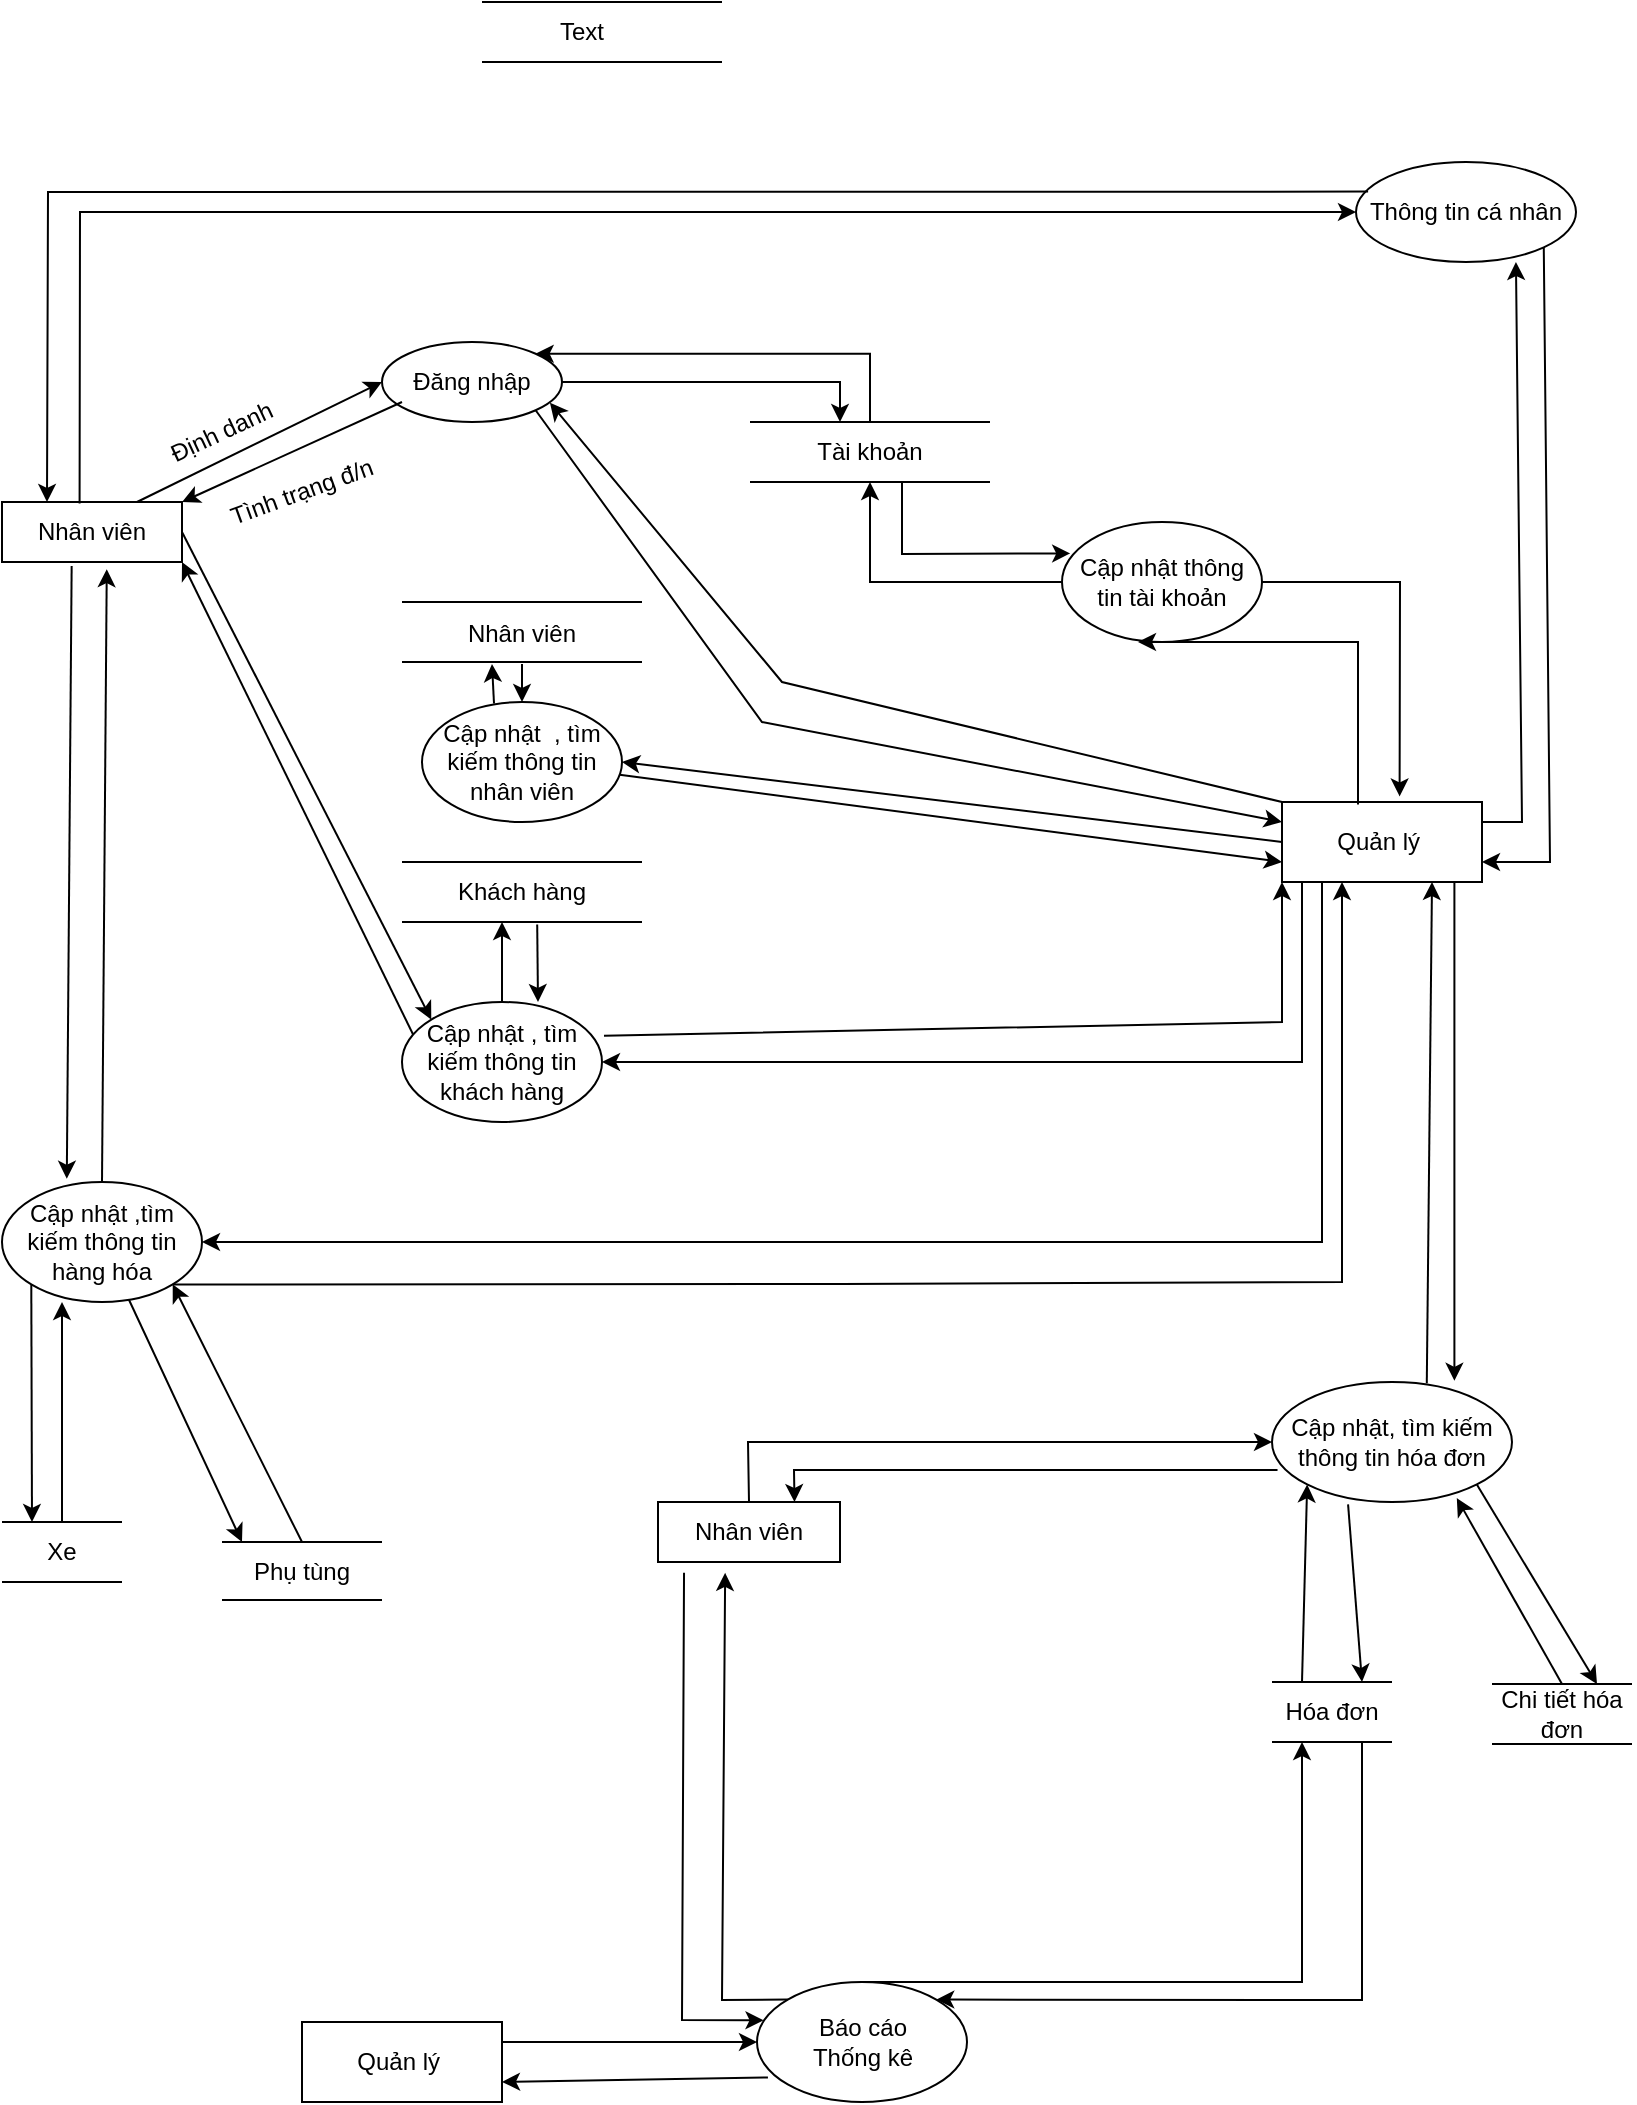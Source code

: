 <mxfile version="16.2.4" type="github">
  <diagram id="CRrUcG-OaceEVfoaWrB0" name="Page-1">
    <mxGraphModel dx="1483" dy="1950" grid="1" gridSize="10" guides="1" tooltips="1" connect="1" arrows="1" fold="1" page="1" pageScale="1" pageWidth="827" pageHeight="1169" math="0" shadow="0">
      <root>
        <mxCell id="0" />
        <mxCell id="1" parent="0" />
        <mxCell id="pGEqDHzPhv_WXOmqRF8S-2" value="Nhân viên" style="rounded=0;whiteSpace=wrap;html=1;" parent="1" vertex="1">
          <mxGeometry x="40" y="90" width="90" height="30" as="geometry" />
        </mxCell>
        <mxCell id="pGEqDHzPhv_WXOmqRF8S-3" value="Quản lý&amp;nbsp;" style="rounded=0;whiteSpace=wrap;html=1;" parent="1" vertex="1">
          <mxGeometry x="680" y="240" width="100" height="40" as="geometry" />
        </mxCell>
        <mxCell id="lzUgmdYZcJT0e4zBoWw8-7" style="edgeStyle=orthogonalEdgeStyle;rounded=0;orthogonalLoop=1;jettySize=auto;html=1;entryX=0.25;entryY=0;entryDx=0;entryDy=0;" parent="1" source="pGEqDHzPhv_WXOmqRF8S-5" target="pGEqDHzPhv_WXOmqRF8S-20" edge="1">
          <mxGeometry relative="1" as="geometry">
            <mxPoint x="390" y="30" as="targetPoint" />
          </mxGeometry>
        </mxCell>
        <mxCell id="pGEqDHzPhv_WXOmqRF8S-5" value="Đăng nhập" style="ellipse;whiteSpace=wrap;html=1;" parent="1" vertex="1">
          <mxGeometry x="230" y="10" width="90" height="40" as="geometry" />
        </mxCell>
        <mxCell id="pGEqDHzPhv_WXOmqRF8S-6" value="" style="endArrow=classic;html=1;rounded=0;entryX=0;entryY=0.5;entryDx=0;entryDy=0;exitX=0.75;exitY=0;exitDx=0;exitDy=0;" parent="1" source="pGEqDHzPhv_WXOmqRF8S-2" target="pGEqDHzPhv_WXOmqRF8S-5" edge="1">
          <mxGeometry width="50" height="50" relative="1" as="geometry">
            <mxPoint x="250" y="300" as="sourcePoint" />
            <mxPoint x="300" y="250" as="targetPoint" />
          </mxGeometry>
        </mxCell>
        <mxCell id="pGEqDHzPhv_WXOmqRF8S-7" value="" style="endArrow=classic;html=1;rounded=0;entryX=1;entryY=0;entryDx=0;entryDy=0;" parent="1" target="pGEqDHzPhv_WXOmqRF8S-2" edge="1">
          <mxGeometry width="50" height="50" relative="1" as="geometry">
            <mxPoint x="240" y="40" as="sourcePoint" />
            <mxPoint x="300" y="250" as="targetPoint" />
          </mxGeometry>
        </mxCell>
        <mxCell id="pGEqDHzPhv_WXOmqRF8S-13" value="Định danh" style="text;html=1;strokeColor=none;fillColor=none;align=center;verticalAlign=middle;whiteSpace=wrap;rounded=0;rotation=-25;" parent="1" vertex="1">
          <mxGeometry x="120" y="40" width="60" height="30" as="geometry" />
        </mxCell>
        <mxCell id="pGEqDHzPhv_WXOmqRF8S-14" value="Tình trạng đ/n" style="text;html=1;strokeColor=none;fillColor=none;align=center;verticalAlign=middle;whiteSpace=wrap;rounded=0;rotation=-20;" parent="1" vertex="1">
          <mxGeometry x="150" y="70" width="80" height="30" as="geometry" />
        </mxCell>
        <mxCell id="pGEqDHzPhv_WXOmqRF8S-15" value="" style="endArrow=none;html=1;rounded=0;" parent="1" edge="1">
          <mxGeometry width="50" height="50" relative="1" as="geometry">
            <mxPoint x="280" y="-160" as="sourcePoint" />
            <mxPoint x="400" y="-160" as="targetPoint" />
          </mxGeometry>
        </mxCell>
        <mxCell id="pGEqDHzPhv_WXOmqRF8S-16" value="" style="endArrow=none;html=1;rounded=0;" parent="1" edge="1">
          <mxGeometry width="50" height="50" relative="1" as="geometry">
            <mxPoint x="280" y="-130" as="sourcePoint" />
            <mxPoint x="400" y="-130" as="targetPoint" />
          </mxGeometry>
        </mxCell>
        <mxCell id="pGEqDHzPhv_WXOmqRF8S-17" value="Text" style="text;html=1;strokeColor=none;fillColor=none;align=center;verticalAlign=middle;whiteSpace=wrap;rounded=0;" parent="1" vertex="1">
          <mxGeometry x="300" y="-160" width="60" height="30" as="geometry" />
        </mxCell>
        <mxCell id="pGEqDHzPhv_WXOmqRF8S-18" value="" style="endArrow=none;html=1;rounded=0;" parent="1" edge="1">
          <mxGeometry width="50" height="50" relative="1" as="geometry">
            <mxPoint x="414" y="50" as="sourcePoint" />
            <mxPoint x="534" y="50" as="targetPoint" />
          </mxGeometry>
        </mxCell>
        <mxCell id="pGEqDHzPhv_WXOmqRF8S-19" value="" style="endArrow=none;html=1;rounded=0;" parent="1" edge="1">
          <mxGeometry width="50" height="50" relative="1" as="geometry">
            <mxPoint x="414" y="80" as="sourcePoint" />
            <mxPoint x="534" y="80" as="targetPoint" />
          </mxGeometry>
        </mxCell>
        <mxCell id="lzUgmdYZcJT0e4zBoWw8-12" style="edgeStyle=orthogonalEdgeStyle;rounded=0;orthogonalLoop=1;jettySize=auto;html=1;entryX=1;entryY=0;entryDx=0;entryDy=0;" parent="1" source="pGEqDHzPhv_WXOmqRF8S-20" target="pGEqDHzPhv_WXOmqRF8S-5" edge="1">
          <mxGeometry relative="1" as="geometry">
            <mxPoint x="474" y="10" as="targetPoint" />
            <Array as="points">
              <mxPoint x="474" y="16" />
            </Array>
          </mxGeometry>
        </mxCell>
        <mxCell id="pGEqDHzPhv_WXOmqRF8S-20" value="Tài khoản" style="text;html=1;strokeColor=none;fillColor=none;align=center;verticalAlign=middle;whiteSpace=wrap;rounded=0;" parent="1" vertex="1">
          <mxGeometry x="444" y="50" width="60" height="30" as="geometry" />
        </mxCell>
        <mxCell id="pGEqDHzPhv_WXOmqRF8S-22" value="" style="endArrow=classic;html=1;rounded=0;entryX=0;entryY=0;entryDx=0;entryDy=0;exitX=1;exitY=0.5;exitDx=0;exitDy=0;" parent="1" source="pGEqDHzPhv_WXOmqRF8S-2" target="pGEqDHzPhv_WXOmqRF8S-24" edge="1">
          <mxGeometry width="50" height="50" relative="1" as="geometry">
            <mxPoint x="250" y="220" as="sourcePoint" />
            <mxPoint x="264.645" y="138.787" as="targetPoint" />
          </mxGeometry>
        </mxCell>
        <mxCell id="pGEqDHzPhv_WXOmqRF8S-23" value="" style="endArrow=classic;html=1;rounded=0;entryX=1;entryY=1;entryDx=0;entryDy=0;exitX=0.064;exitY=0.3;exitDx=0;exitDy=0;exitPerimeter=0;" parent="1" source="pGEqDHzPhv_WXOmqRF8S-24" target="pGEqDHzPhv_WXOmqRF8S-2" edge="1">
          <mxGeometry width="50" height="50" relative="1" as="geometry">
            <mxPoint x="160" y="340" as="sourcePoint" />
            <mxPoint x="300" y="170" as="targetPoint" />
          </mxGeometry>
        </mxCell>
        <mxCell id="lzUgmdYZcJT0e4zBoWw8-23" value="" style="edgeStyle=orthogonalEdgeStyle;rounded=0;orthogonalLoop=1;jettySize=auto;html=1;" parent="1" source="pGEqDHzPhv_WXOmqRF8S-24" target="lzUgmdYZcJT0e4zBoWw8-22" edge="1">
          <mxGeometry relative="1" as="geometry">
            <Array as="points">
              <mxPoint x="290" y="310" />
              <mxPoint x="290" y="310" />
            </Array>
          </mxGeometry>
        </mxCell>
        <mxCell id="pGEqDHzPhv_WXOmqRF8S-24" value="Cập nhật , tìm kiếm thông tin khách hàng" style="ellipse;whiteSpace=wrap;html=1;" parent="1" vertex="1">
          <mxGeometry x="240" y="340" width="100" height="60" as="geometry" />
        </mxCell>
        <mxCell id="pGEqDHzPhv_WXOmqRF8S-25" value="Cập nhật ,tìm kiếm&amp;nbsp;thông tin hàng hóa" style="ellipse;whiteSpace=wrap;html=1;" parent="1" vertex="1">
          <mxGeometry x="40" y="430" width="100" height="60" as="geometry" />
        </mxCell>
        <mxCell id="lzUgmdYZcJT0e4zBoWw8-1" value="" style="endArrow=none;html=1;rounded=0;" parent="1" edge="1">
          <mxGeometry width="50" height="50" relative="1" as="geometry">
            <mxPoint x="240" y="140" as="sourcePoint" />
            <mxPoint x="360" y="140" as="targetPoint" />
          </mxGeometry>
        </mxCell>
        <mxCell id="lzUgmdYZcJT0e4zBoWw8-2" value="" style="endArrow=none;html=1;rounded=0;" parent="1" edge="1">
          <mxGeometry width="50" height="50" relative="1" as="geometry">
            <mxPoint x="240" y="170" as="sourcePoint" />
            <mxPoint x="360" y="170" as="targetPoint" />
            <Array as="points">
              <mxPoint x="286" y="170" />
            </Array>
          </mxGeometry>
        </mxCell>
        <mxCell id="lzUgmdYZcJT0e4zBoWw8-14" style="edgeStyle=orthogonalEdgeStyle;rounded=0;orthogonalLoop=1;jettySize=auto;html=1;exitX=0.5;exitY=1;exitDx=0;exitDy=0;entryX=0.5;entryY=0;entryDx=0;entryDy=0;" parent="1" source="lzUgmdYZcJT0e4zBoWw8-3" target="lzUgmdYZcJT0e4zBoWw8-13" edge="1">
          <mxGeometry relative="1" as="geometry" />
        </mxCell>
        <mxCell id="lzUgmdYZcJT0e4zBoWw8-3" value="Nhân viên" style="text;html=1;strokeColor=none;fillColor=none;align=center;verticalAlign=middle;whiteSpace=wrap;rounded=0;" parent="1" vertex="1">
          <mxGeometry x="270" y="141" width="60" height="30" as="geometry" />
        </mxCell>
        <mxCell id="lzUgmdYZcJT0e4zBoWw8-4" value="" style="endArrow=classic;html=1;rounded=0;entryX=0.933;entryY=0.76;entryDx=0;entryDy=0;entryPerimeter=0;exitX=0;exitY=0;exitDx=0;exitDy=0;" parent="1" source="pGEqDHzPhv_WXOmqRF8S-3" target="pGEqDHzPhv_WXOmqRF8S-5" edge="1">
          <mxGeometry width="50" height="50" relative="1" as="geometry">
            <mxPoint x="470" y="280" as="sourcePoint" />
            <mxPoint x="520" y="230" as="targetPoint" />
            <Array as="points">
              <mxPoint x="430" y="180" />
            </Array>
          </mxGeometry>
        </mxCell>
        <mxCell id="lzUgmdYZcJT0e4zBoWw8-5" value="" style="endArrow=classic;html=1;rounded=0;entryX=0;entryY=0.25;entryDx=0;entryDy=0;exitX=1;exitY=1;exitDx=0;exitDy=0;" parent="1" source="pGEqDHzPhv_WXOmqRF8S-5" target="pGEqDHzPhv_WXOmqRF8S-3" edge="1">
          <mxGeometry width="50" height="50" relative="1" as="geometry">
            <mxPoint x="470" y="280" as="sourcePoint" />
            <mxPoint x="520" y="230" as="targetPoint" />
            <Array as="points">
              <mxPoint x="420" y="200" />
            </Array>
          </mxGeometry>
        </mxCell>
        <mxCell id="lzUgmdYZcJT0e4zBoWw8-13" value="Cập nhật&amp;nbsp; , tìm kiếm thông tin nhân viên" style="ellipse;whiteSpace=wrap;html=1;" parent="1" vertex="1">
          <mxGeometry x="250" y="190" width="100" height="60" as="geometry" />
        </mxCell>
        <mxCell id="lzUgmdYZcJT0e4zBoWw8-15" value="" style="endArrow=classic;html=1;rounded=0;entryX=0.25;entryY=1;entryDx=0;entryDy=0;exitX=0.36;exitY=0.013;exitDx=0;exitDy=0;exitPerimeter=0;" parent="1" source="lzUgmdYZcJT0e4zBoWw8-13" target="lzUgmdYZcJT0e4zBoWw8-3" edge="1">
          <mxGeometry width="50" height="50" relative="1" as="geometry">
            <mxPoint x="470" y="200" as="sourcePoint" />
            <mxPoint x="520" y="150" as="targetPoint" />
          </mxGeometry>
        </mxCell>
        <mxCell id="lzUgmdYZcJT0e4zBoWw8-18" value="" style="endArrow=classic;html=1;rounded=0;entryX=1;entryY=0.5;entryDx=0;entryDy=0;exitX=0;exitY=0.5;exitDx=0;exitDy=0;" parent="1" source="pGEqDHzPhv_WXOmqRF8S-3" target="lzUgmdYZcJT0e4zBoWw8-13" edge="1">
          <mxGeometry width="50" height="50" relative="1" as="geometry">
            <mxPoint x="470" y="280" as="sourcePoint" />
            <mxPoint x="520" y="230" as="targetPoint" />
          </mxGeometry>
        </mxCell>
        <mxCell id="lzUgmdYZcJT0e4zBoWw8-19" value="" style="endArrow=classic;html=1;rounded=0;entryX=0;entryY=0.75;entryDx=0;entryDy=0;" parent="1" source="lzUgmdYZcJT0e4zBoWw8-13" target="pGEqDHzPhv_WXOmqRF8S-3" edge="1">
          <mxGeometry width="50" height="50" relative="1" as="geometry">
            <mxPoint x="470" y="280" as="sourcePoint" />
            <mxPoint x="520" y="230" as="targetPoint" />
          </mxGeometry>
        </mxCell>
        <mxCell id="lzUgmdYZcJT0e4zBoWw8-20" value="" style="endArrow=none;html=1;rounded=0;" parent="1" edge="1">
          <mxGeometry width="50" height="50" relative="1" as="geometry">
            <mxPoint x="240" y="270" as="sourcePoint" />
            <mxPoint x="360" y="270" as="targetPoint" />
          </mxGeometry>
        </mxCell>
        <mxCell id="lzUgmdYZcJT0e4zBoWw8-21" value="" style="endArrow=none;html=1;rounded=0;" parent="1" edge="1">
          <mxGeometry width="50" height="50" relative="1" as="geometry">
            <mxPoint x="240" y="300" as="sourcePoint" />
            <mxPoint x="360" y="300" as="targetPoint" />
          </mxGeometry>
        </mxCell>
        <mxCell id="lzUgmdYZcJT0e4zBoWw8-22" value="Khách hàng" style="text;html=1;strokeColor=none;fillColor=none;align=center;verticalAlign=middle;whiteSpace=wrap;rounded=0;" parent="1" vertex="1">
          <mxGeometry x="260" y="270" width="80" height="30" as="geometry" />
        </mxCell>
        <mxCell id="lzUgmdYZcJT0e4zBoWw8-24" value="" style="endArrow=classic;html=1;rounded=0;exitX=0.595;exitY=1.04;exitDx=0;exitDy=0;exitPerimeter=0;" parent="1" source="lzUgmdYZcJT0e4zBoWw8-22" edge="1">
          <mxGeometry width="50" height="50" relative="1" as="geometry">
            <mxPoint x="470" y="250" as="sourcePoint" />
            <mxPoint x="308" y="340" as="targetPoint" />
          </mxGeometry>
        </mxCell>
        <mxCell id="lzUgmdYZcJT0e4zBoWw8-26" value="" style="endArrow=classic;html=1;rounded=0;exitX=1;exitY=1;exitDx=0;exitDy=0;" parent="1" source="pGEqDHzPhv_WXOmqRF8S-25" edge="1">
          <mxGeometry width="50" height="50" relative="1" as="geometry">
            <mxPoint x="470" y="390" as="sourcePoint" />
            <mxPoint x="710" y="280" as="targetPoint" />
            <Array as="points">
              <mxPoint x="460" y="481" />
              <mxPoint x="710" y="480" />
            </Array>
          </mxGeometry>
        </mxCell>
        <mxCell id="lzUgmdYZcJT0e4zBoWw8-27" value="" style="endArrow=classic;html=1;rounded=0;entryX=0;entryY=1;entryDx=0;entryDy=0;exitX=1.01;exitY=0.281;exitDx=0;exitDy=0;exitPerimeter=0;" parent="1" source="pGEqDHzPhv_WXOmqRF8S-24" target="pGEqDHzPhv_WXOmqRF8S-3" edge="1">
          <mxGeometry width="50" height="50" relative="1" as="geometry">
            <mxPoint x="470" y="390" as="sourcePoint" />
            <mxPoint x="520" y="340" as="targetPoint" />
            <Array as="points">
              <mxPoint x="680" y="350" />
            </Array>
          </mxGeometry>
        </mxCell>
        <mxCell id="lzUgmdYZcJT0e4zBoWw8-28" value="" style="endArrow=classic;html=1;rounded=0;entryX=1;entryY=0.5;entryDx=0;entryDy=0;" parent="1" target="pGEqDHzPhv_WXOmqRF8S-24" edge="1">
          <mxGeometry width="50" height="50" relative="1" as="geometry">
            <mxPoint x="690" y="280" as="sourcePoint" />
            <mxPoint x="520" y="340" as="targetPoint" />
            <Array as="points">
              <mxPoint x="690" y="370" />
            </Array>
          </mxGeometry>
        </mxCell>
        <mxCell id="lzUgmdYZcJT0e4zBoWw8-29" value="" style="endArrow=none;html=1;rounded=0;entryX=1;entryY=0;entryDx=0;entryDy=0;" parent="1" target="lzUgmdYZcJT0e4zBoWw8-31" edge="1">
          <mxGeometry width="50" height="50" relative="1" as="geometry">
            <mxPoint x="40" y="600" as="sourcePoint" />
            <mxPoint x="130" y="600" as="targetPoint" />
          </mxGeometry>
        </mxCell>
        <mxCell id="lzUgmdYZcJT0e4zBoWw8-30" value="" style="endArrow=none;html=1;rounded=0;entryX=1;entryY=1;entryDx=0;entryDy=0;" parent="1" target="lzUgmdYZcJT0e4zBoWw8-31" edge="1">
          <mxGeometry width="50" height="50" relative="1" as="geometry">
            <mxPoint x="40" y="630" as="sourcePoint" />
            <mxPoint x="160" y="630" as="targetPoint" />
          </mxGeometry>
        </mxCell>
        <mxCell id="lzUgmdYZcJT0e4zBoWw8-31" value="Xe" style="text;html=1;strokeColor=none;fillColor=none;align=center;verticalAlign=middle;whiteSpace=wrap;rounded=0;" parent="1" vertex="1">
          <mxGeometry x="40" y="600" width="60" height="30" as="geometry" />
        </mxCell>
        <mxCell id="lzUgmdYZcJT0e4zBoWw8-32" value="" style="endArrow=classic;html=1;rounded=0;exitX=0;exitY=1;exitDx=0;exitDy=0;entryX=0.25;entryY=0;entryDx=0;entryDy=0;" parent="1" source="pGEqDHzPhv_WXOmqRF8S-25" target="lzUgmdYZcJT0e4zBoWw8-31" edge="1">
          <mxGeometry width="50" height="50" relative="1" as="geometry">
            <mxPoint x="470" y="430" as="sourcePoint" />
            <mxPoint x="220" y="640" as="targetPoint" />
          </mxGeometry>
        </mxCell>
        <mxCell id="lzUgmdYZcJT0e4zBoWw8-33" value="" style="endArrow=classic;html=1;rounded=0;exitX=0.5;exitY=0;exitDx=0;exitDy=0;entryX=0.3;entryY=1;entryDx=0;entryDy=0;entryPerimeter=0;" parent="1" source="lzUgmdYZcJT0e4zBoWw8-31" target="pGEqDHzPhv_WXOmqRF8S-25" edge="1">
          <mxGeometry width="50" height="50" relative="1" as="geometry">
            <mxPoint x="240" y="640" as="sourcePoint" />
            <mxPoint x="270" y="562" as="targetPoint" />
          </mxGeometry>
        </mxCell>
        <mxCell id="lzUgmdYZcJT0e4zBoWw8-37" value="" style="endArrow=none;html=1;rounded=0;entryX=1;entryY=0;entryDx=0;entryDy=0;" parent="1" edge="1">
          <mxGeometry width="50" height="50" relative="1" as="geometry">
            <mxPoint x="150" y="610" as="sourcePoint" />
            <mxPoint x="230" y="610" as="targetPoint" />
            <Array as="points">
              <mxPoint x="190" y="610" />
            </Array>
          </mxGeometry>
        </mxCell>
        <mxCell id="lzUgmdYZcJT0e4zBoWw8-39" value="Phụ tùng" style="text;html=1;strokeColor=none;fillColor=none;align=center;verticalAlign=middle;whiteSpace=wrap;rounded=0;" parent="1" vertex="1">
          <mxGeometry x="160" y="610" width="60" height="30" as="geometry" />
        </mxCell>
        <mxCell id="lzUgmdYZcJT0e4zBoWw8-43" value="" style="endArrow=none;html=1;rounded=0;entryX=1;entryY=0;entryDx=0;entryDy=0;" parent="1" edge="1">
          <mxGeometry width="50" height="50" relative="1" as="geometry">
            <mxPoint x="150" y="639" as="sourcePoint" />
            <mxPoint x="230" y="639" as="targetPoint" />
            <Array as="points">
              <mxPoint x="190" y="639" />
              <mxPoint x="200" y="639" />
            </Array>
          </mxGeometry>
        </mxCell>
        <mxCell id="lzUgmdYZcJT0e4zBoWw8-44" value="" style="endArrow=classic;html=1;rounded=0;entryX=0;entryY=0;entryDx=0;entryDy=0;" parent="1" source="pGEqDHzPhv_WXOmqRF8S-25" target="lzUgmdYZcJT0e4zBoWw8-39" edge="1">
          <mxGeometry width="50" height="50" relative="1" as="geometry">
            <mxPoint x="470" y="270" as="sourcePoint" />
            <mxPoint x="520" y="220" as="targetPoint" />
          </mxGeometry>
        </mxCell>
        <mxCell id="lzUgmdYZcJT0e4zBoWw8-45" value="" style="endArrow=classic;html=1;rounded=0;entryX=1;entryY=1;entryDx=0;entryDy=0;exitX=0.5;exitY=0;exitDx=0;exitDy=0;" parent="1" source="lzUgmdYZcJT0e4zBoWw8-39" target="pGEqDHzPhv_WXOmqRF8S-25" edge="1">
          <mxGeometry width="50" height="50" relative="1" as="geometry">
            <mxPoint x="380" y="640" as="sourcePoint" />
            <mxPoint x="520" y="220" as="targetPoint" />
          </mxGeometry>
        </mxCell>
        <mxCell id="u-xluziOkjFiURaE3xf6-1" value="Cập nhật, tìm kiếm thông tin hóa đơn" style="ellipse;whiteSpace=wrap;html=1;" vertex="1" parent="1">
          <mxGeometry x="675" y="530" width="120" height="60" as="geometry" />
        </mxCell>
        <mxCell id="u-xluziOkjFiURaE3xf6-5" value="Hóa đơn" style="text;html=1;strokeColor=none;fillColor=none;align=center;verticalAlign=middle;whiteSpace=wrap;rounded=0;" vertex="1" parent="1">
          <mxGeometry x="675" y="680" width="60" height="30" as="geometry" />
        </mxCell>
        <mxCell id="u-xluziOkjFiURaE3xf6-6" value="" style="endArrow=none;html=1;rounded=0;entryX=1;entryY=0;entryDx=0;entryDy=0;" edge="1" parent="1" target="u-xluziOkjFiURaE3xf6-5">
          <mxGeometry width="50" height="50" relative="1" as="geometry">
            <mxPoint x="675" y="680" as="sourcePoint" />
            <mxPoint x="565" y="620" as="targetPoint" />
          </mxGeometry>
        </mxCell>
        <mxCell id="u-xluziOkjFiURaE3xf6-7" value="" style="endArrow=none;html=1;rounded=0;entryX=1;entryY=1;entryDx=0;entryDy=0;exitX=0;exitY=1;exitDx=0;exitDy=0;" edge="1" parent="1" source="u-xluziOkjFiURaE3xf6-5" target="u-xluziOkjFiURaE3xf6-5">
          <mxGeometry width="50" height="50" relative="1" as="geometry">
            <mxPoint x="515" y="670" as="sourcePoint" />
            <mxPoint x="565" y="620" as="targetPoint" />
          </mxGeometry>
        </mxCell>
        <mxCell id="u-xluziOkjFiURaE3xf6-8" value="Chi tiết hóa đơn" style="text;html=1;strokeColor=none;fillColor=none;align=center;verticalAlign=middle;whiteSpace=wrap;rounded=0;" vertex="1" parent="1">
          <mxGeometry x="785" y="681" width="70" height="30" as="geometry" />
        </mxCell>
        <mxCell id="u-xluziOkjFiURaE3xf6-9" value="" style="endArrow=none;html=1;rounded=0;entryX=1;entryY=0;entryDx=0;entryDy=0;" edge="1" parent="1" target="u-xluziOkjFiURaE3xf6-8">
          <mxGeometry width="50" height="50" relative="1" as="geometry">
            <mxPoint x="785" y="681" as="sourcePoint" />
            <mxPoint x="515" y="621" as="targetPoint" />
          </mxGeometry>
        </mxCell>
        <mxCell id="u-xluziOkjFiURaE3xf6-10" value="" style="endArrow=none;html=1;rounded=0;entryX=1;entryY=1;entryDx=0;entryDy=0;" edge="1" parent="1" target="u-xluziOkjFiURaE3xf6-8">
          <mxGeometry width="50" height="50" relative="1" as="geometry">
            <mxPoint x="785" y="711" as="sourcePoint" />
            <mxPoint x="515" y="621" as="targetPoint" />
          </mxGeometry>
        </mxCell>
        <mxCell id="u-xluziOkjFiURaE3xf6-11" value="" style="endArrow=classic;html=1;rounded=0;entryX=0;entryY=1;entryDx=0;entryDy=0;exitX=0.25;exitY=0;exitDx=0;exitDy=0;" edge="1" parent="1" source="u-xluziOkjFiURaE3xf6-5" target="u-xluziOkjFiURaE3xf6-1">
          <mxGeometry width="50" height="50" relative="1" as="geometry">
            <mxPoint x="570" y="720" as="sourcePoint" />
            <mxPoint x="430" y="650" as="targetPoint" />
          </mxGeometry>
        </mxCell>
        <mxCell id="u-xluziOkjFiURaE3xf6-12" value="" style="endArrow=classic;html=1;rounded=0;exitX=0.317;exitY=1.02;exitDx=0;exitDy=0;exitPerimeter=0;entryX=0.75;entryY=0;entryDx=0;entryDy=0;" edge="1" parent="1" source="u-xluziOkjFiURaE3xf6-1" target="u-xluziOkjFiURaE3xf6-5">
          <mxGeometry width="50" height="50" relative="1" as="geometry">
            <mxPoint x="380" y="700" as="sourcePoint" />
            <mxPoint x="590" y="720" as="targetPoint" />
          </mxGeometry>
        </mxCell>
        <mxCell id="u-xluziOkjFiURaE3xf6-13" value="" style="endArrow=classic;html=1;rounded=0;entryX=0.77;entryY=0.967;entryDx=0;entryDy=0;entryPerimeter=0;exitX=0.5;exitY=0;exitDx=0;exitDy=0;" edge="1" parent="1" source="u-xluziOkjFiURaE3xf6-8" target="u-xluziOkjFiURaE3xf6-1">
          <mxGeometry width="50" height="50" relative="1" as="geometry">
            <mxPoint x="594.953" y="730" as="sourcePoint" />
            <mxPoint x="627.574" y="631.213" as="targetPoint" />
          </mxGeometry>
        </mxCell>
        <mxCell id="u-xluziOkjFiURaE3xf6-14" value="" style="endArrow=classic;html=1;rounded=0;entryX=0.75;entryY=0;entryDx=0;entryDy=0;exitX=1;exitY=1;exitDx=0;exitDy=0;" edge="1" parent="1" source="u-xluziOkjFiURaE3xf6-1" target="u-xluziOkjFiURaE3xf6-8">
          <mxGeometry width="50" height="50" relative="1" as="geometry">
            <mxPoint x="380" y="700" as="sourcePoint" />
            <mxPoint x="430" y="650" as="targetPoint" />
          </mxGeometry>
        </mxCell>
        <mxCell id="u-xluziOkjFiURaE3xf6-15" value="" style="endArrow=classic;html=1;rounded=0;entryX=0.324;entryY=-0.027;entryDx=0;entryDy=0;entryPerimeter=0;exitX=0.387;exitY=1.067;exitDx=0;exitDy=0;exitPerimeter=0;" edge="1" parent="1" source="pGEqDHzPhv_WXOmqRF8S-2" target="pGEqDHzPhv_WXOmqRF8S-25">
          <mxGeometry width="50" height="50" relative="1" as="geometry">
            <mxPoint x="380" y="310" as="sourcePoint" />
            <mxPoint x="430" y="260" as="targetPoint" />
          </mxGeometry>
        </mxCell>
        <mxCell id="u-xluziOkjFiURaE3xf6-16" value="" style="endArrow=classic;html=1;rounded=0;exitX=0.5;exitY=0;exitDx=0;exitDy=0;entryX=0.582;entryY=1.12;entryDx=0;entryDy=0;entryPerimeter=0;" edge="1" parent="1" source="pGEqDHzPhv_WXOmqRF8S-25" target="pGEqDHzPhv_WXOmqRF8S-2">
          <mxGeometry width="50" height="50" relative="1" as="geometry">
            <mxPoint x="380" y="310" as="sourcePoint" />
            <mxPoint x="430" y="260" as="targetPoint" />
          </mxGeometry>
        </mxCell>
        <mxCell id="u-xluziOkjFiURaE3xf6-20" value="Cập nhật thông tin tài khoản" style="ellipse;whiteSpace=wrap;html=1;" vertex="1" parent="1">
          <mxGeometry x="570" y="100" width="100" height="60" as="geometry" />
        </mxCell>
        <mxCell id="u-xluziOkjFiURaE3xf6-21" value="" style="endArrow=classic;html=1;rounded=0;entryX=0.38;entryY=1;entryDx=0;entryDy=0;entryPerimeter=0;exitX=0.38;exitY=0.03;exitDx=0;exitDy=0;exitPerimeter=0;" edge="1" parent="1" source="pGEqDHzPhv_WXOmqRF8S-3" target="u-xluziOkjFiURaE3xf6-20">
          <mxGeometry width="50" height="50" relative="1" as="geometry">
            <mxPoint x="380" y="250" as="sourcePoint" />
            <mxPoint x="430" y="200" as="targetPoint" />
            <Array as="points">
              <mxPoint x="718" y="160" />
            </Array>
          </mxGeometry>
        </mxCell>
        <mxCell id="u-xluziOkjFiURaE3xf6-22" value="" style="endArrow=classic;html=1;rounded=0;entryX=0.588;entryY=-0.07;entryDx=0;entryDy=0;entryPerimeter=0;exitX=1;exitY=0.5;exitDx=0;exitDy=0;" edge="1" parent="1" source="u-xluziOkjFiURaE3xf6-20" target="pGEqDHzPhv_WXOmqRF8S-3">
          <mxGeometry width="50" height="50" relative="1" as="geometry">
            <mxPoint x="380" y="250" as="sourcePoint" />
            <mxPoint x="430" y="200" as="targetPoint" />
            <Array as="points">
              <mxPoint x="739" y="130" />
            </Array>
          </mxGeometry>
        </mxCell>
        <mxCell id="u-xluziOkjFiURaE3xf6-23" value="" style="endArrow=classic;html=1;rounded=0;entryX=0.041;entryY=0.262;entryDx=0;entryDy=0;entryPerimeter=0;" edge="1" parent="1" target="u-xluziOkjFiURaE3xf6-20">
          <mxGeometry width="50" height="50" relative="1" as="geometry">
            <mxPoint x="490" y="80" as="sourcePoint" />
            <mxPoint x="474" y="130" as="targetPoint" />
            <Array as="points">
              <mxPoint x="490" y="116" />
            </Array>
          </mxGeometry>
        </mxCell>
        <mxCell id="u-xluziOkjFiURaE3xf6-24" value="" style="endArrow=classic;html=1;rounded=0;entryX=0.5;entryY=1;entryDx=0;entryDy=0;" edge="1" parent="1" source="u-xluziOkjFiURaE3xf6-20" target="pGEqDHzPhv_WXOmqRF8S-20">
          <mxGeometry width="50" height="50" relative="1" as="geometry">
            <mxPoint x="380" y="250" as="sourcePoint" />
            <mxPoint x="430" y="200" as="targetPoint" />
            <Array as="points">
              <mxPoint x="474" y="130" />
            </Array>
          </mxGeometry>
        </mxCell>
        <mxCell id="u-xluziOkjFiURaE3xf6-25" value="Thông tin cá nhân" style="ellipse;whiteSpace=wrap;html=1;" vertex="1" parent="1">
          <mxGeometry x="717" y="-80" width="110" height="50" as="geometry" />
        </mxCell>
        <mxCell id="u-xluziOkjFiURaE3xf6-26" value="" style="endArrow=classic;html=1;rounded=0;entryX=0;entryY=0.5;entryDx=0;entryDy=0;exitX=0.431;exitY=0.027;exitDx=0;exitDy=0;exitPerimeter=0;" edge="1" parent="1" source="pGEqDHzPhv_WXOmqRF8S-2" target="u-xluziOkjFiURaE3xf6-25">
          <mxGeometry width="50" height="50" relative="1" as="geometry">
            <mxPoint x="380" y="150" as="sourcePoint" />
            <mxPoint x="430" y="100" as="targetPoint" />
            <Array as="points">
              <mxPoint x="79" y="-55" />
            </Array>
          </mxGeometry>
        </mxCell>
        <mxCell id="u-xluziOkjFiURaE3xf6-27" value="" style="endArrow=classic;html=1;rounded=0;entryX=0.25;entryY=0;entryDx=0;entryDy=0;exitX=0.055;exitY=0.296;exitDx=0;exitDy=0;exitPerimeter=0;" edge="1" parent="1" source="u-xluziOkjFiURaE3xf6-25" target="pGEqDHzPhv_WXOmqRF8S-2">
          <mxGeometry width="50" height="50" relative="1" as="geometry">
            <mxPoint x="380" y="150" as="sourcePoint" />
            <mxPoint x="430" y="100" as="targetPoint" />
            <Array as="points">
              <mxPoint x="63" y="-65" />
            </Array>
          </mxGeometry>
        </mxCell>
        <mxCell id="u-xluziOkjFiURaE3xf6-28" value="" style="endArrow=classic;html=1;rounded=0;entryX=0.727;entryY=1;entryDx=0;entryDy=0;entryPerimeter=0;exitX=1;exitY=0.25;exitDx=0;exitDy=0;" edge="1" parent="1" source="pGEqDHzPhv_WXOmqRF8S-3" target="u-xluziOkjFiURaE3xf6-25">
          <mxGeometry width="50" height="50" relative="1" as="geometry">
            <mxPoint x="380" y="150" as="sourcePoint" />
            <mxPoint x="430" y="100" as="targetPoint" />
            <Array as="points">
              <mxPoint x="800" y="250" />
            </Array>
          </mxGeometry>
        </mxCell>
        <mxCell id="u-xluziOkjFiURaE3xf6-29" value="" style="endArrow=classic;html=1;rounded=0;entryX=1;entryY=0.75;entryDx=0;entryDy=0;exitX=1;exitY=1;exitDx=0;exitDy=0;" edge="1" parent="1" source="u-xluziOkjFiURaE3xf6-25" target="pGEqDHzPhv_WXOmqRF8S-3">
          <mxGeometry width="50" height="50" relative="1" as="geometry">
            <mxPoint x="380" y="150" as="sourcePoint" />
            <mxPoint x="430" y="100" as="targetPoint" />
            <Array as="points">
              <mxPoint x="814" y="270" />
            </Array>
          </mxGeometry>
        </mxCell>
        <mxCell id="u-xluziOkjFiURaE3xf6-30" value="Báo cáo &lt;br&gt;Thống kê" style="ellipse;whiteSpace=wrap;html=1;" vertex="1" parent="1">
          <mxGeometry x="417.5" y="830" width="105" height="60" as="geometry" />
        </mxCell>
        <mxCell id="u-xluziOkjFiURaE3xf6-31" value="" style="endArrow=classic;html=1;rounded=0;entryX=0.25;entryY=1;entryDx=0;entryDy=0;exitX=0.5;exitY=0;exitDx=0;exitDy=0;" edge="1" parent="1" source="u-xluziOkjFiURaE3xf6-30" target="u-xluziOkjFiURaE3xf6-5">
          <mxGeometry width="50" height="50" relative="1" as="geometry">
            <mxPoint x="200" y="850" as="sourcePoint" />
            <mxPoint x="250" y="800" as="targetPoint" />
            <Array as="points">
              <mxPoint x="690" y="830" />
            </Array>
          </mxGeometry>
        </mxCell>
        <mxCell id="u-xluziOkjFiURaE3xf6-32" value="" style="endArrow=classic;html=1;rounded=0;entryX=1;entryY=0;entryDx=0;entryDy=0;exitX=0.75;exitY=1;exitDx=0;exitDy=0;" edge="1" parent="1" source="u-xluziOkjFiURaE3xf6-5" target="u-xluziOkjFiURaE3xf6-30">
          <mxGeometry width="50" height="50" relative="1" as="geometry">
            <mxPoint x="200" y="850" as="sourcePoint" />
            <mxPoint x="250" y="800" as="targetPoint" />
            <Array as="points">
              <mxPoint x="720" y="839" />
            </Array>
          </mxGeometry>
        </mxCell>
        <mxCell id="u-xluziOkjFiURaE3xf6-34" value="Nhân viên" style="rounded=0;whiteSpace=wrap;html=1;" vertex="1" parent="1">
          <mxGeometry x="368" y="590" width="91" height="30" as="geometry" />
        </mxCell>
        <mxCell id="u-xluziOkjFiURaE3xf6-35" value="" style="endArrow=classic;html=1;rounded=0;entryX=0;entryY=0.5;entryDx=0;entryDy=0;exitX=0.5;exitY=0;exitDx=0;exitDy=0;" edge="1" parent="1" source="u-xluziOkjFiURaE3xf6-34" target="u-xluziOkjFiURaE3xf6-1">
          <mxGeometry width="50" height="50" relative="1" as="geometry">
            <mxPoint x="200" y="520" as="sourcePoint" />
            <mxPoint x="250" y="470" as="targetPoint" />
            <Array as="points">
              <mxPoint x="413" y="560" />
            </Array>
          </mxGeometry>
        </mxCell>
        <mxCell id="u-xluziOkjFiURaE3xf6-36" value="" style="endArrow=classic;html=1;rounded=0;entryX=0.75;entryY=0;entryDx=0;entryDy=0;exitX=0.023;exitY=0.733;exitDx=0;exitDy=0;exitPerimeter=0;" edge="1" parent="1" source="u-xluziOkjFiURaE3xf6-1" target="u-xluziOkjFiURaE3xf6-34">
          <mxGeometry width="50" height="50" relative="1" as="geometry">
            <mxPoint x="200" y="520" as="sourcePoint" />
            <mxPoint x="250" y="470" as="targetPoint" />
            <Array as="points">
              <mxPoint x="436" y="574" />
            </Array>
          </mxGeometry>
        </mxCell>
        <mxCell id="u-xluziOkjFiURaE3xf6-37" value="Quản lý&amp;nbsp;" style="rounded=0;whiteSpace=wrap;html=1;" vertex="1" parent="1">
          <mxGeometry x="190" y="850" width="100" height="40" as="geometry" />
        </mxCell>
        <mxCell id="u-xluziOkjFiURaE3xf6-38" value="" style="endArrow=classic;html=1;rounded=0;entryX=0;entryY=0.5;entryDx=0;entryDy=0;exitX=1;exitY=0.25;exitDx=0;exitDy=0;" edge="1" parent="1" source="u-xluziOkjFiURaE3xf6-37" target="u-xluziOkjFiURaE3xf6-30">
          <mxGeometry width="50" height="50" relative="1" as="geometry">
            <mxPoint x="10" y="660" as="sourcePoint" />
            <mxPoint x="60" y="610" as="targetPoint" />
          </mxGeometry>
        </mxCell>
        <mxCell id="u-xluziOkjFiURaE3xf6-39" value="" style="endArrow=classic;html=1;rounded=0;entryX=1;entryY=0.75;entryDx=0;entryDy=0;exitX=0.052;exitY=0.795;exitDx=0;exitDy=0;exitPerimeter=0;" edge="1" parent="1" source="u-xluziOkjFiURaE3xf6-30" target="u-xluziOkjFiURaE3xf6-37">
          <mxGeometry width="50" height="50" relative="1" as="geometry">
            <mxPoint x="10" y="660" as="sourcePoint" />
            <mxPoint x="60" y="610" as="targetPoint" />
          </mxGeometry>
        </mxCell>
        <mxCell id="u-xluziOkjFiURaE3xf6-40" value="" style="endArrow=classic;html=1;rounded=0;entryX=0.031;entryY=0.319;entryDx=0;entryDy=0;exitX=0.143;exitY=1.181;exitDx=0;exitDy=0;entryPerimeter=0;exitPerimeter=0;" edge="1" parent="1" source="u-xluziOkjFiURaE3xf6-34" target="u-xluziOkjFiURaE3xf6-30">
          <mxGeometry width="50" height="50" relative="1" as="geometry">
            <mxPoint x="200" y="800" as="sourcePoint" />
            <mxPoint x="250" y="750" as="targetPoint" />
            <Array as="points">
              <mxPoint x="380" y="849" />
            </Array>
          </mxGeometry>
        </mxCell>
        <mxCell id="u-xluziOkjFiURaE3xf6-41" value="" style="endArrow=classic;html=1;rounded=0;entryX=0.369;entryY=1.181;entryDx=0;entryDy=0;exitX=0;exitY=0;exitDx=0;exitDy=0;entryPerimeter=0;" edge="1" parent="1" source="u-xluziOkjFiURaE3xf6-30" target="u-xluziOkjFiURaE3xf6-34">
          <mxGeometry width="50" height="50" relative="1" as="geometry">
            <mxPoint x="200" y="800" as="sourcePoint" />
            <mxPoint x="250" y="750" as="targetPoint" />
            <Array as="points">
              <mxPoint x="400" y="839" />
            </Array>
          </mxGeometry>
        </mxCell>
        <mxCell id="u-xluziOkjFiURaE3xf6-42" value="" style="endArrow=classic;html=1;rounded=0;entryX=1;entryY=0.5;entryDx=0;entryDy=0;" edge="1" parent="1" target="pGEqDHzPhv_WXOmqRF8S-25">
          <mxGeometry width="50" height="50" relative="1" as="geometry">
            <mxPoint x="700" y="280" as="sourcePoint" />
            <mxPoint x="250" y="320" as="targetPoint" />
            <Array as="points">
              <mxPoint x="700" y="460" />
            </Array>
          </mxGeometry>
        </mxCell>
        <mxCell id="u-xluziOkjFiURaE3xf6-43" value="" style="endArrow=classic;html=1;rounded=0;entryX=0.75;entryY=1;entryDx=0;entryDy=0;exitX=0.645;exitY=0.01;exitDx=0;exitDy=0;exitPerimeter=0;" edge="1" parent="1" source="u-xluziOkjFiURaE3xf6-1" target="pGEqDHzPhv_WXOmqRF8S-3">
          <mxGeometry width="50" height="50" relative="1" as="geometry">
            <mxPoint x="200" y="510" as="sourcePoint" />
            <mxPoint x="250" y="460" as="targetPoint" />
          </mxGeometry>
        </mxCell>
        <mxCell id="u-xluziOkjFiURaE3xf6-44" value="" style="endArrow=classic;html=1;rounded=0;entryX=0.76;entryY=-0.01;entryDx=0;entryDy=0;entryPerimeter=0;exitX=0.862;exitY=1;exitDx=0;exitDy=0;exitPerimeter=0;" edge="1" parent="1" source="pGEqDHzPhv_WXOmqRF8S-3" target="u-xluziOkjFiURaE3xf6-1">
          <mxGeometry width="50" height="50" relative="1" as="geometry">
            <mxPoint x="200" y="510" as="sourcePoint" />
            <mxPoint x="250" y="460" as="targetPoint" />
          </mxGeometry>
        </mxCell>
      </root>
    </mxGraphModel>
  </diagram>
</mxfile>
